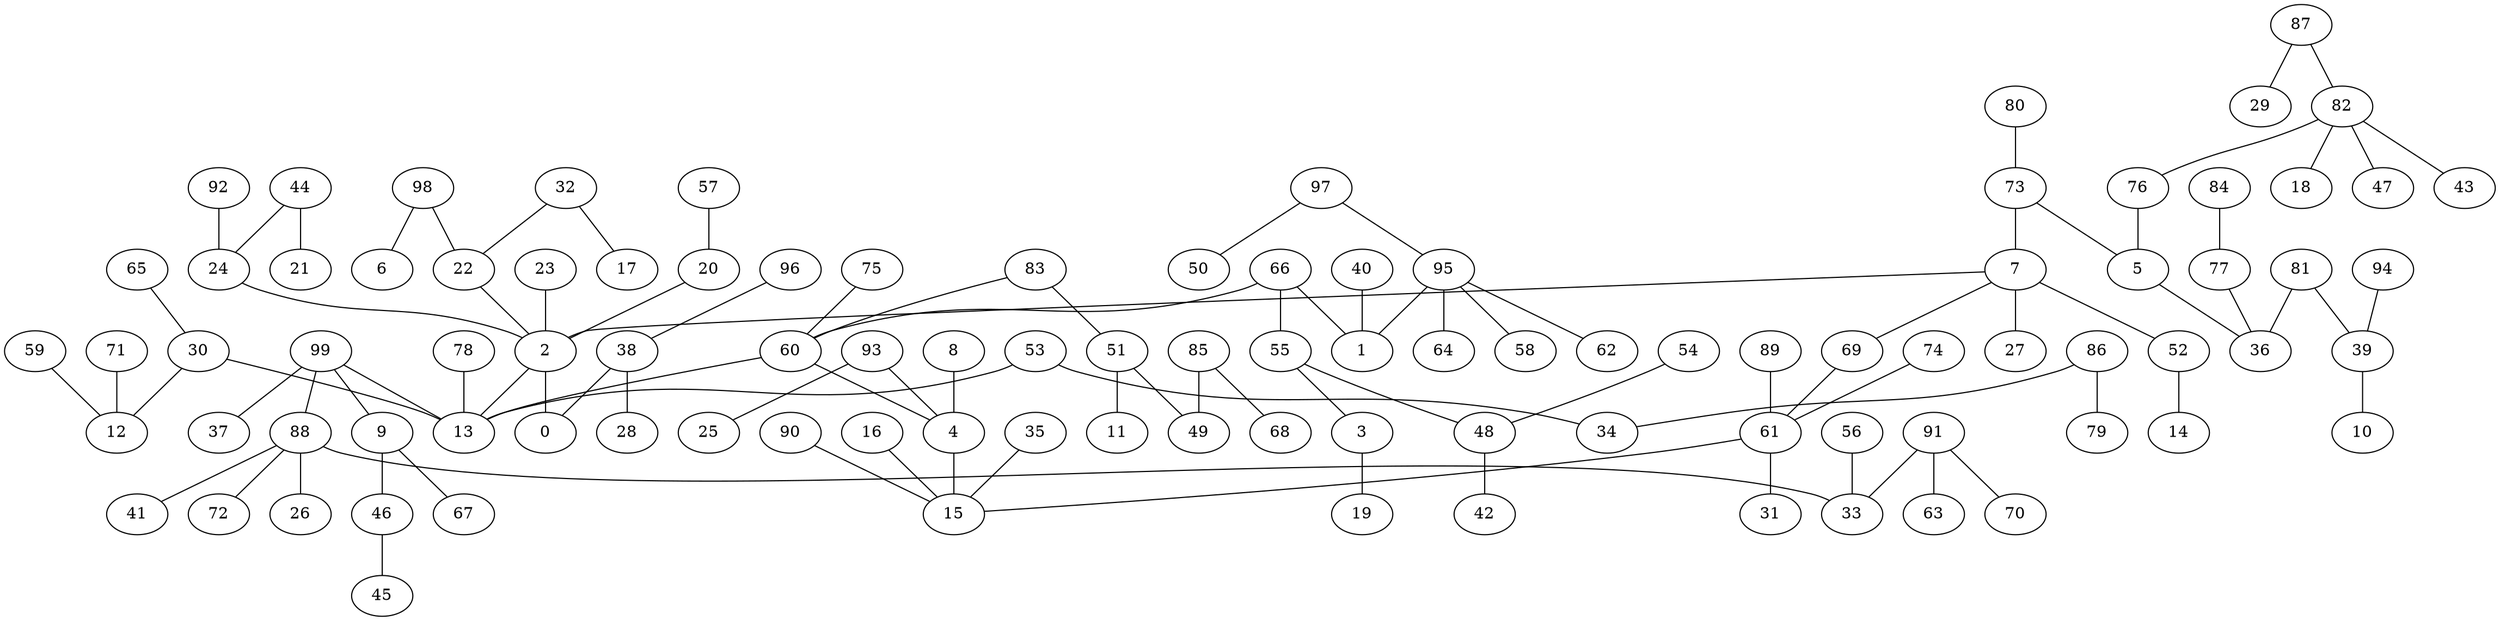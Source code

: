 digraph GG_graph {

subgraph G_graph {
edge [color = black]
"71" -> "12" [dir = none]
"89" -> "61" [dir = none]
"56" -> "33" [dir = none]
"23" -> "2" [dir = none]
"44" -> "21" [dir = none]
"44" -> "24" [dir = none]
"94" -> "39" [dir = none]
"57" -> "20" [dir = none]
"98" -> "6" [dir = none]
"98" -> "22" [dir = none]
"54" -> "48" [dir = none]
"8" -> "4" [dir = none]
"35" -> "15" [dir = none]
"46" -> "45" [dir = none]
"87" -> "29" [dir = none]
"87" -> "82" [dir = none]
"93" -> "25" [dir = none]
"93" -> "4" [dir = none]
"78" -> "13" [dir = none]
"99" -> "37" [dir = none]
"99" -> "9" [dir = none]
"99" -> "88" [dir = none]
"99" -> "13" [dir = none]
"77" -> "36" [dir = none]
"76" -> "5" [dir = none]
"90" -> "15" [dir = none]
"92" -> "24" [dir = none]
"59" -> "12" [dir = none]
"91" -> "63" [dir = none]
"91" -> "70" [dir = none]
"91" -> "33" [dir = none]
"48" -> "42" [dir = none]
"84" -> "77" [dir = none]
"30" -> "12" [dir = none]
"30" -> "13" [dir = none]
"16" -> "15" [dir = none]
"32" -> "17" [dir = none]
"32" -> "22" [dir = none]
"53" -> "34" [dir = none]
"53" -> "13" [dir = none]
"61" -> "31" [dir = none]
"38" -> "28" [dir = none]
"38" -> "0" [dir = none]
"5" -> "36" [dir = none]
"3" -> "19" [dir = none]
"55" -> "48" [dir = none]
"55" -> "3" [dir = none]
"97" -> "50" [dir = none]
"97" -> "95" [dir = none]
"65" -> "30" [dir = none]
"7" -> "27" [dir = none]
"7" -> "52" [dir = none]
"7" -> "69" [dir = none]
"7" -> "2" [dir = none]
"2" -> "0" [dir = none]
"2" -> "13" [dir = none]
"88" -> "41" [dir = none]
"88" -> "72" [dir = none]
"88" -> "33" [dir = none]
"88" -> "26" [dir = none]
"52" -> "14" [dir = none]
"9" -> "67" [dir = none]
"9" -> "46" [dir = none]
"85" -> "68" [dir = none]
"85" -> "49" [dir = none]
"22" -> "2" [dir = none]
"60" -> "4" [dir = none]
"60" -> "13" [dir = none]
"83" -> "51" [dir = none]
"83" -> "60" [dir = none]
"24" -> "2" [dir = none]
"73" -> "5" [dir = none]
"73" -> "7" [dir = none]
"66" -> "1" [dir = none]
"66" -> "55" [dir = none]
"66" -> "60" [dir = none]
"4" -> "15" [dir = none]
"74" -> "61" [dir = none]
"40" -> "1" [dir = none]
"39" -> "10" [dir = none]
"96" -> "38" [dir = none]
"80" -> "73" [dir = none]
"82" -> "18" [dir = none]
"82" -> "47" [dir = none]
"82" -> "43" [dir = none]
"82" -> "76" [dir = none]
"81" -> "39" [dir = none]
"81" -> "36" [dir = none]
"69" -> "61" [dir = none]
"95" -> "64" [dir = none]
"95" -> "58" [dir = none]
"95" -> "62" [dir = none]
"95" -> "1" [dir = none]
"51" -> "11" [dir = none]
"51" -> "49" [dir = none]
"75" -> "60" [dir = none]
"20" -> "2" [dir = none]
"86" -> "79" [dir = none]
"86" -> "34" [dir = none]
"61" -> "15" [dir = none]
}

}
